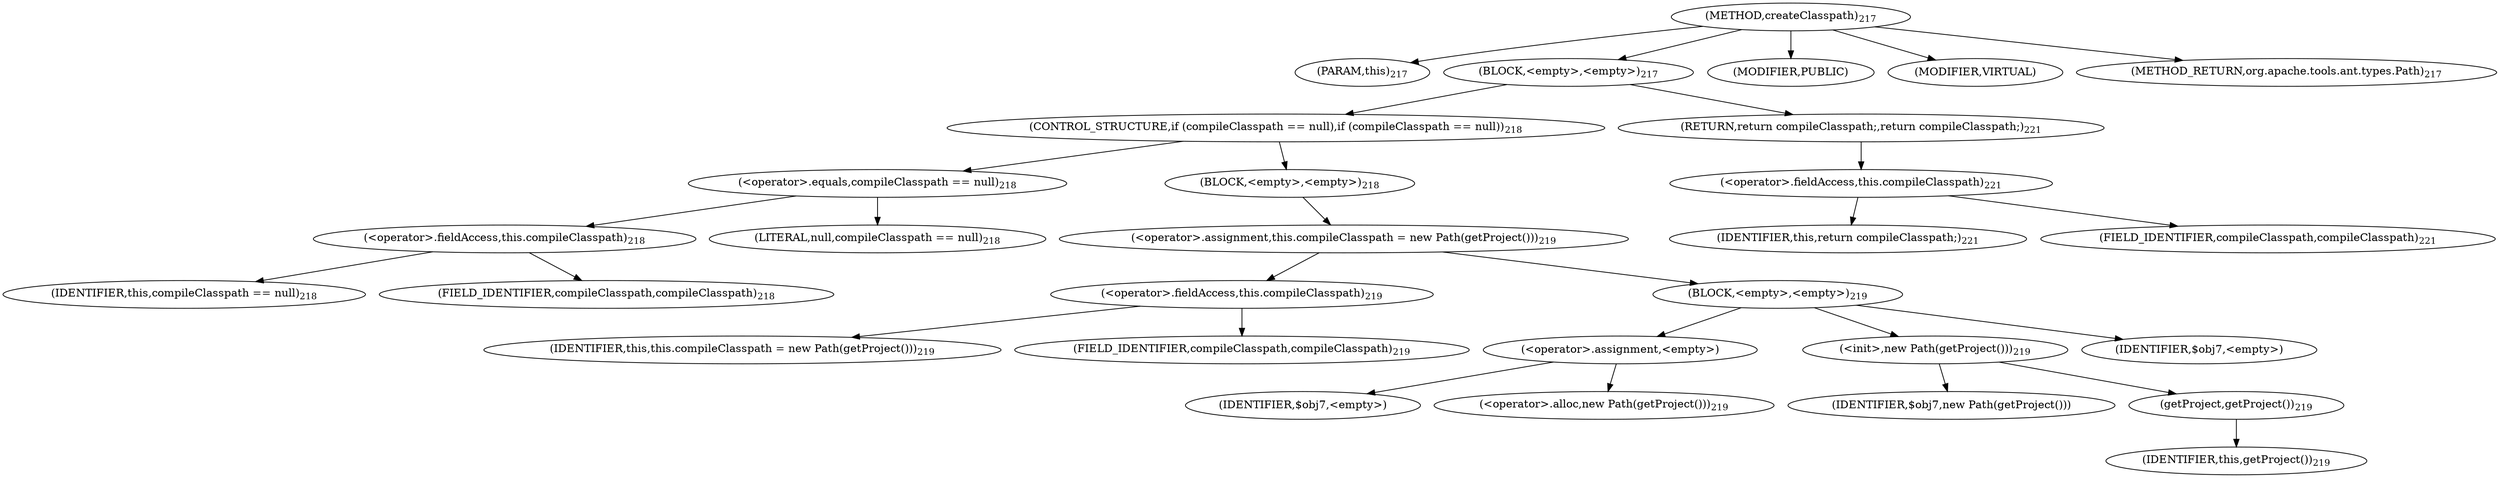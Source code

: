digraph "createClasspath" {  
"443" [label = <(METHOD,createClasspath)<SUB>217</SUB>> ]
"18" [label = <(PARAM,this)<SUB>217</SUB>> ]
"444" [label = <(BLOCK,&lt;empty&gt;,&lt;empty&gt;)<SUB>217</SUB>> ]
"445" [label = <(CONTROL_STRUCTURE,if (compileClasspath == null),if (compileClasspath == null))<SUB>218</SUB>> ]
"446" [label = <(&lt;operator&gt;.equals,compileClasspath == null)<SUB>218</SUB>> ]
"447" [label = <(&lt;operator&gt;.fieldAccess,this.compileClasspath)<SUB>218</SUB>> ]
"448" [label = <(IDENTIFIER,this,compileClasspath == null)<SUB>218</SUB>> ]
"449" [label = <(FIELD_IDENTIFIER,compileClasspath,compileClasspath)<SUB>218</SUB>> ]
"450" [label = <(LITERAL,null,compileClasspath == null)<SUB>218</SUB>> ]
"451" [label = <(BLOCK,&lt;empty&gt;,&lt;empty&gt;)<SUB>218</SUB>> ]
"452" [label = <(&lt;operator&gt;.assignment,this.compileClasspath = new Path(getProject()))<SUB>219</SUB>> ]
"453" [label = <(&lt;operator&gt;.fieldAccess,this.compileClasspath)<SUB>219</SUB>> ]
"454" [label = <(IDENTIFIER,this,this.compileClasspath = new Path(getProject()))<SUB>219</SUB>> ]
"455" [label = <(FIELD_IDENTIFIER,compileClasspath,compileClasspath)<SUB>219</SUB>> ]
"456" [label = <(BLOCK,&lt;empty&gt;,&lt;empty&gt;)<SUB>219</SUB>> ]
"457" [label = <(&lt;operator&gt;.assignment,&lt;empty&gt;)> ]
"458" [label = <(IDENTIFIER,$obj7,&lt;empty&gt;)> ]
"459" [label = <(&lt;operator&gt;.alloc,new Path(getProject()))<SUB>219</SUB>> ]
"460" [label = <(&lt;init&gt;,new Path(getProject()))<SUB>219</SUB>> ]
"461" [label = <(IDENTIFIER,$obj7,new Path(getProject()))> ]
"462" [label = <(getProject,getProject())<SUB>219</SUB>> ]
"17" [label = <(IDENTIFIER,this,getProject())<SUB>219</SUB>> ]
"463" [label = <(IDENTIFIER,$obj7,&lt;empty&gt;)> ]
"464" [label = <(RETURN,return compileClasspath;,return compileClasspath;)<SUB>221</SUB>> ]
"465" [label = <(&lt;operator&gt;.fieldAccess,this.compileClasspath)<SUB>221</SUB>> ]
"466" [label = <(IDENTIFIER,this,return compileClasspath;)<SUB>221</SUB>> ]
"467" [label = <(FIELD_IDENTIFIER,compileClasspath,compileClasspath)<SUB>221</SUB>> ]
"468" [label = <(MODIFIER,PUBLIC)> ]
"469" [label = <(MODIFIER,VIRTUAL)> ]
"470" [label = <(METHOD_RETURN,org.apache.tools.ant.types.Path)<SUB>217</SUB>> ]
  "443" -> "18" 
  "443" -> "444" 
  "443" -> "468" 
  "443" -> "469" 
  "443" -> "470" 
  "444" -> "445" 
  "444" -> "464" 
  "445" -> "446" 
  "445" -> "451" 
  "446" -> "447" 
  "446" -> "450" 
  "447" -> "448" 
  "447" -> "449" 
  "451" -> "452" 
  "452" -> "453" 
  "452" -> "456" 
  "453" -> "454" 
  "453" -> "455" 
  "456" -> "457" 
  "456" -> "460" 
  "456" -> "463" 
  "457" -> "458" 
  "457" -> "459" 
  "460" -> "461" 
  "460" -> "462" 
  "462" -> "17" 
  "464" -> "465" 
  "465" -> "466" 
  "465" -> "467" 
}
